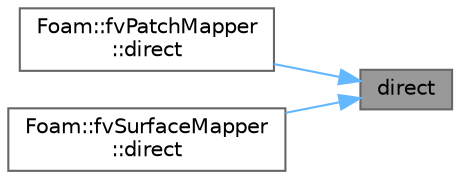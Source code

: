 digraph "direct"
{
 // LATEX_PDF_SIZE
  bgcolor="transparent";
  edge [fontname=Helvetica,fontsize=10,labelfontname=Helvetica,labelfontsize=10];
  node [fontname=Helvetica,fontsize=10,shape=box,height=0.2,width=0.4];
  rankdir="RL";
  Node1 [id="Node000001",label="direct",height=0.2,width=0.4,color="gray40", fillcolor="grey60", style="filled", fontcolor="black",tooltip=" "];
  Node1 -> Node2 [id="edge1_Node000001_Node000002",dir="back",color="steelblue1",style="solid",tooltip=" "];
  Node2 [id="Node000002",label="Foam::fvPatchMapper\l::direct",height=0.2,width=0.4,color="grey40", fillcolor="white", style="filled",URL="$classFoam_1_1fvPatchMapper.html#ae76ee987311e5a64ff3eb5857c82a76a",tooltip=" "];
  Node1 -> Node3 [id="edge2_Node000001_Node000003",dir="back",color="steelblue1",style="solid",tooltip=" "];
  Node3 [id="Node000003",label="Foam::fvSurfaceMapper\l::direct",height=0.2,width=0.4,color="grey40", fillcolor="white", style="filled",URL="$classFoam_1_1fvSurfaceMapper.html#ae76ee987311e5a64ff3eb5857c82a76a",tooltip=" "];
}
